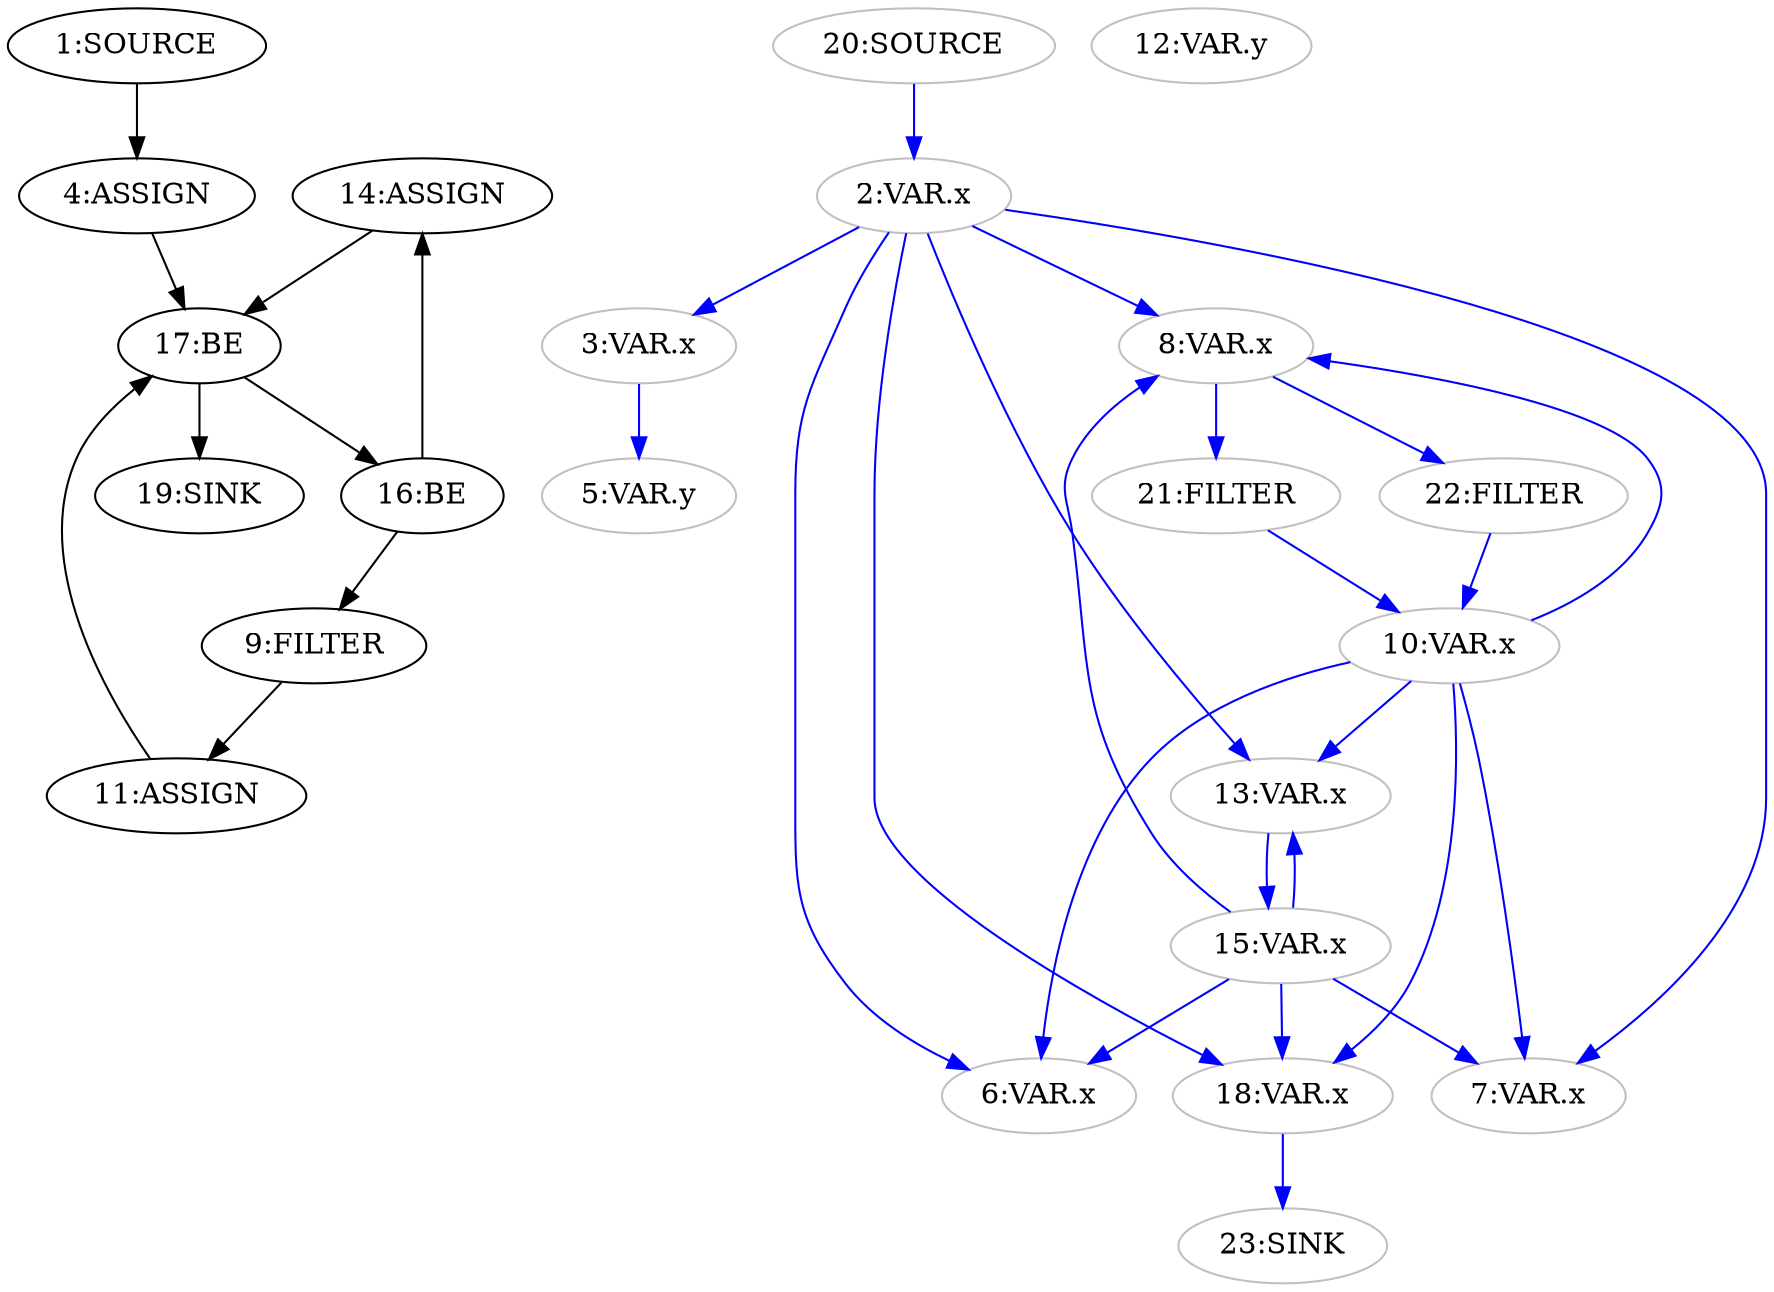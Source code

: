 digraph {
  n14 [label="14:ASSIGN"];
  n11 [label="11:ASSIGN"];
  n4 [label="4:ASSIGN"];
  n17 [label="17:BE"];
  n16 [label="16:BE"];
  n9 [label="9:FILTER"];
  n1 [label="1:SOURCE"];
  n19 [label="19:SINK"];
  n2 [label="2:VAR.x" color="grey"];
  n3 [label="3:VAR.x" color="grey"];
  n5 [label="5:VAR.y" color="grey"];
  n6 [label="6:VAR.x" color="grey"];
  n7 [label="7:VAR.x" color="grey"];
  n8 [label="8:VAR.x" color="grey"];
  n10 [label="10:VAR.x" color="grey"];
  n12 [label="12:VAR.y" color="grey"];
  n13 [label="13:VAR.x" color="grey"];
  n15 [label="15:VAR.x" color="grey"];
  n18 [label="18:VAR.x" color="grey"];
  n20 [label="20:SOURCE" color="grey"];
  n21 [label="21:FILTER" color="grey"];
  n22 [label="22:FILTER" color="grey"];
  n23 [label="23:SINK" color="grey"];
  n1 -> n4 [color="black"];
  n4 -> n17 [color="black"];
  n9 -> n11 [color="black"];
  n11 -> n17 [color="black"];
  n14 -> n17 [color="black"];
  n16 -> n9 [color="black"];
  n16 -> n14 [color="black"];
  n17 -> n16 [color="black"];
  n17 -> n19 [color="black"];
  n2 -> n3 [color="blue"];
  n2 -> n6 [color="blue"];
  n2 -> n7 [color="blue"];
  n2 -> n8 [color="blue"];
  n2 -> n13 [color="blue"];
  n2 -> n18 [color="blue"];
  n3 -> n5 [color="blue"];
  n8 -> n21 [color="blue"];
  n8 -> n22 [color="blue"];
  n10 -> n6 [color="blue"];
  n10 -> n7 [color="blue"];
  n10 -> n8 [color="blue"];
  n10 -> n13 [color="blue"];
  n10 -> n18 [color="blue"];
  n13 -> n15 [color="blue"];
  n15 -> n6 [color="blue"];
  n15 -> n7 [color="blue"];
  n15 -> n8 [color="blue"];
  n15 -> n13 [color="blue"];
  n15 -> n18 [color="blue"];
  n18 -> n23 [color="blue"];
  n20 -> n2 [color="blue"];
  n21 -> n10 [color="blue"];
  n22 -> n10 [color="blue"];
}
